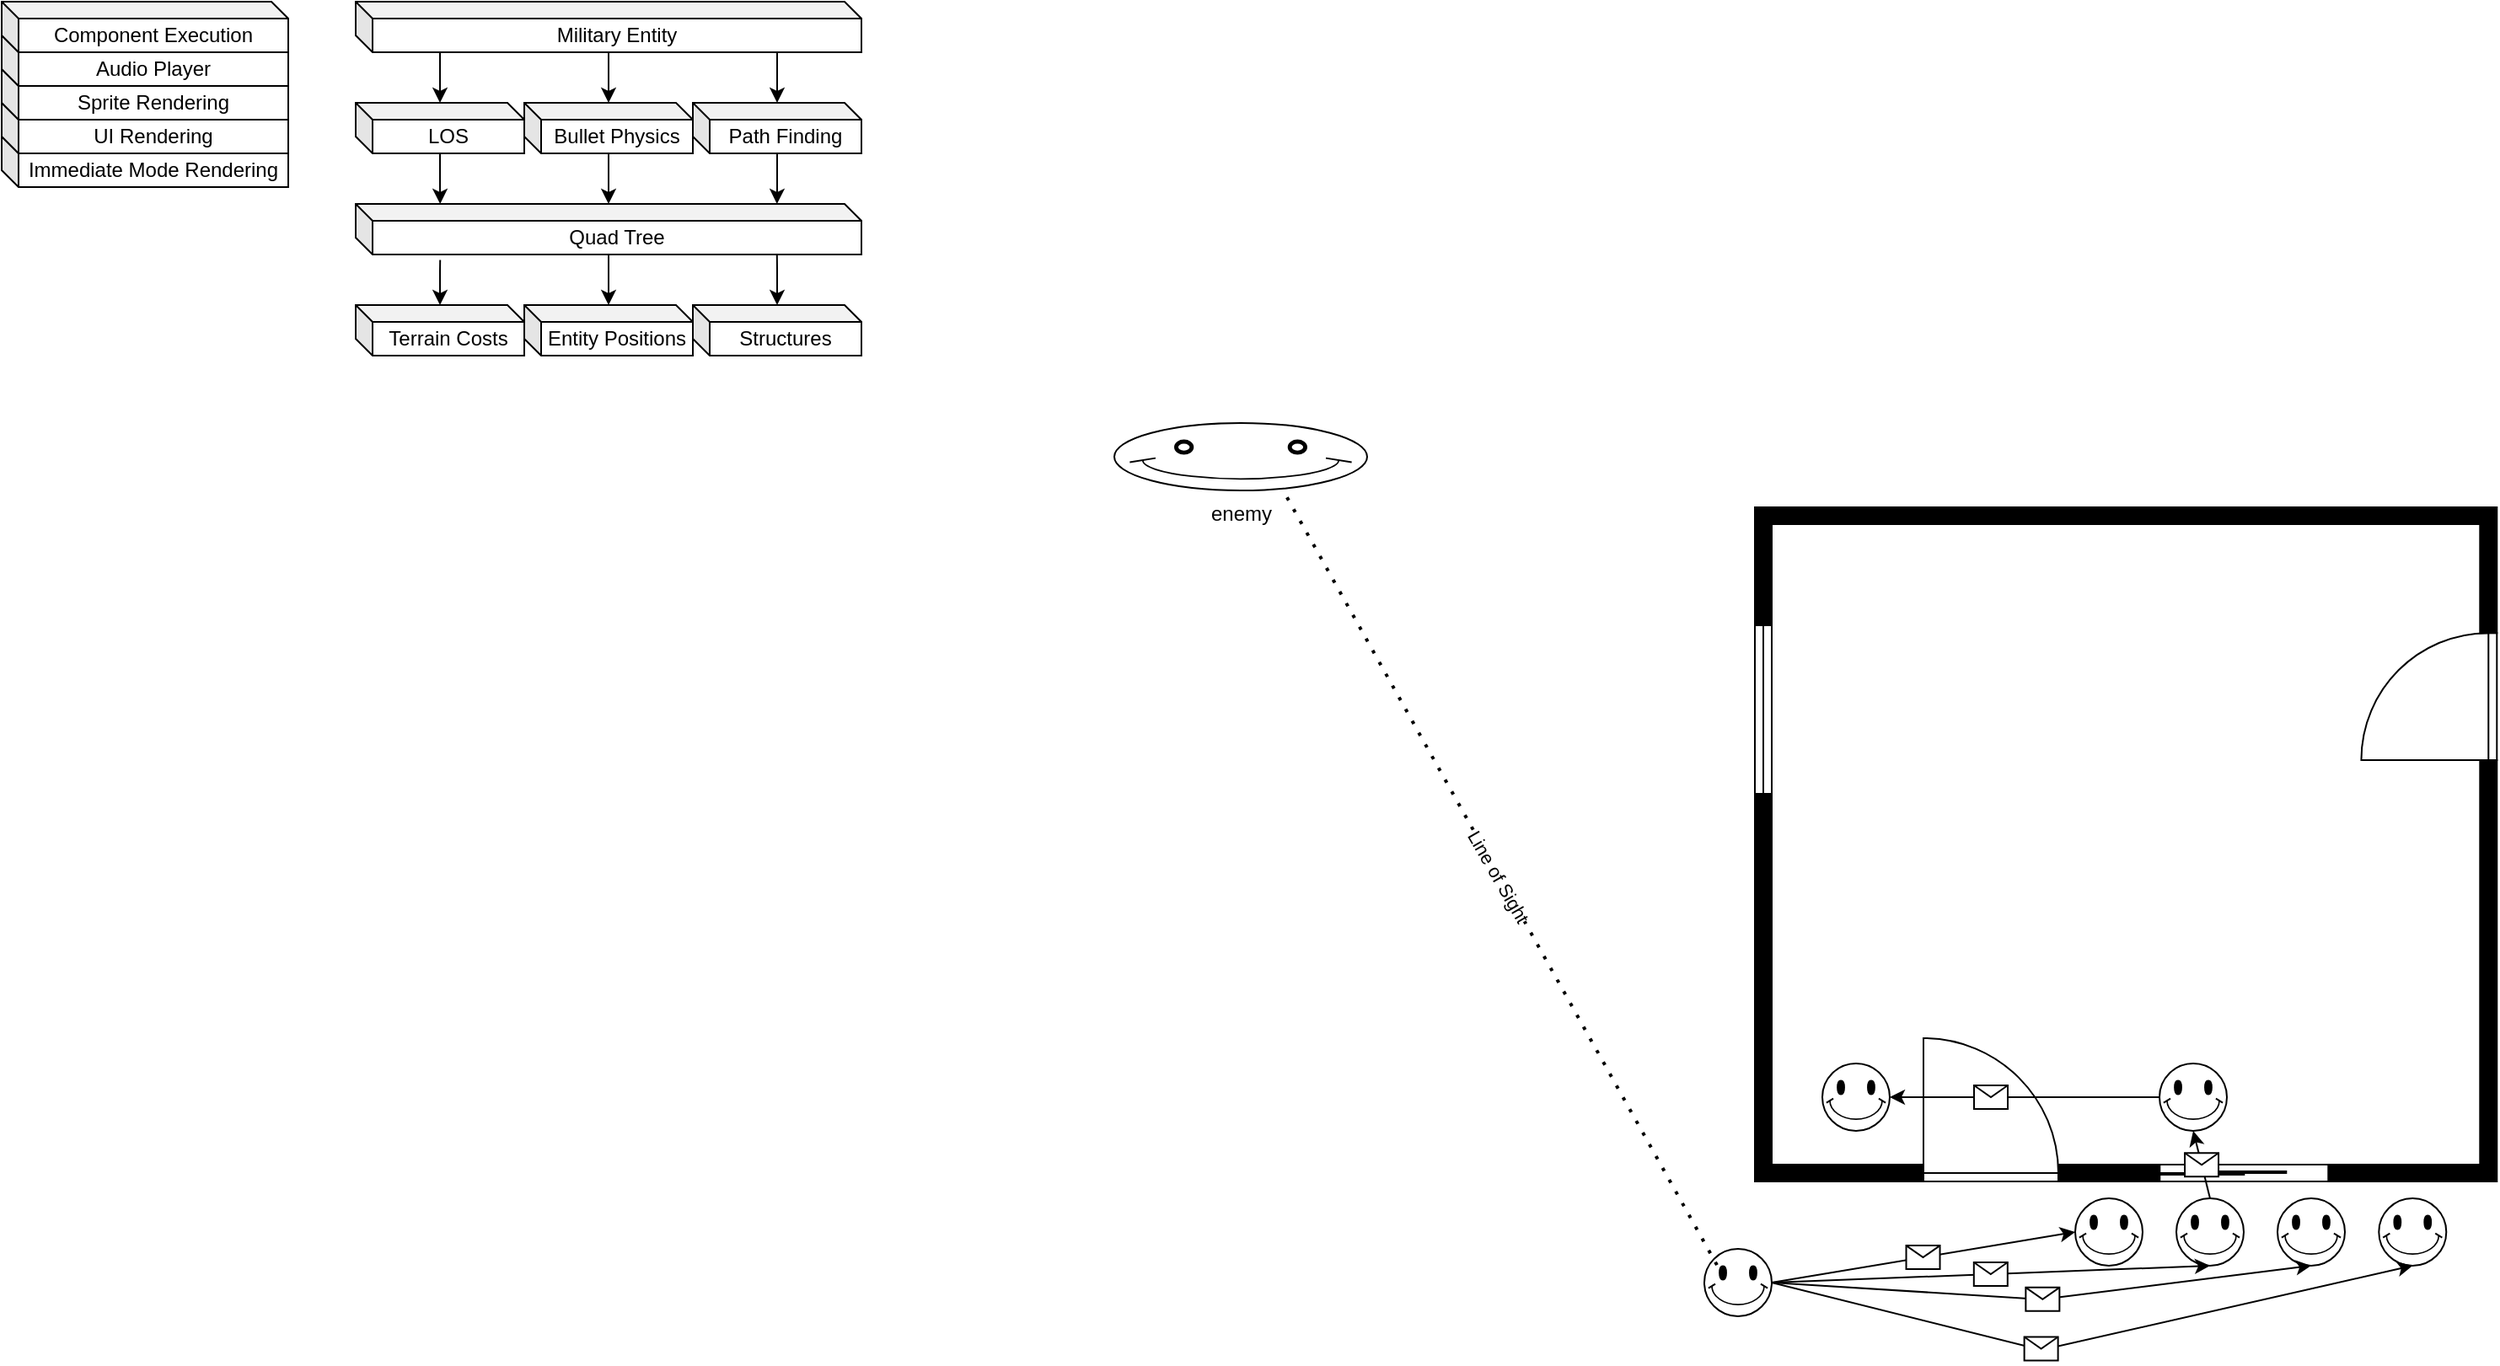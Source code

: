 <mxfile version="22.1.2" type="device">
  <diagram name="Page-1" id="Wt32AvasoYrse62VUaRr">
    <mxGraphModel dx="276" dy="170" grid="1" gridSize="10" guides="1" tooltips="1" connect="1" arrows="1" fold="1" page="1" pageScale="1" pageWidth="1920" pageHeight="1200" math="0" shadow="0">
      <root>
        <mxCell id="0" />
        <mxCell id="1" parent="0" />
        <mxCell id="zMRgdvd7SyovayltF2mc-54" style="edgeStyle=orthogonalEdgeStyle;rounded=0;orthogonalLoop=1;jettySize=auto;html=1;" edge="1" parent="1" source="zMRgdvd7SyovayltF2mc-1" target="zMRgdvd7SyovayltF2mc-50">
          <mxGeometry relative="1" as="geometry">
            <Array as="points">
              <mxPoint x="360" y="90" />
              <mxPoint x="360" y="90" />
            </Array>
          </mxGeometry>
        </mxCell>
        <mxCell id="zMRgdvd7SyovayltF2mc-55" style="edgeStyle=orthogonalEdgeStyle;rounded=0;orthogonalLoop=1;jettySize=auto;html=1;" edge="1" parent="1" source="zMRgdvd7SyovayltF2mc-1" target="zMRgdvd7SyovayltF2mc-51">
          <mxGeometry relative="1" as="geometry">
            <Array as="points">
              <mxPoint x="560" y="80" />
              <mxPoint x="560" y="80" />
            </Array>
          </mxGeometry>
        </mxCell>
        <mxCell id="zMRgdvd7SyovayltF2mc-59" style="edgeStyle=orthogonalEdgeStyle;rounded=0;orthogonalLoop=1;jettySize=auto;html=1;" edge="1" parent="1" source="zMRgdvd7SyovayltF2mc-1" target="zMRgdvd7SyovayltF2mc-58">
          <mxGeometry relative="1" as="geometry" />
        </mxCell>
        <mxCell id="zMRgdvd7SyovayltF2mc-1" value="Military Entity" style="shape=cube;whiteSpace=wrap;html=1;boundedLbl=1;backgroundOutline=1;darkOpacity=0.05;darkOpacity2=0.1;size=10;" vertex="1" parent="1">
          <mxGeometry x="310" y="40" width="300" height="30" as="geometry" />
        </mxCell>
        <mxCell id="zMRgdvd7SyovayltF2mc-50" value="LOS" style="shape=cube;whiteSpace=wrap;html=1;boundedLbl=1;backgroundOutline=1;darkOpacity=0.05;darkOpacity2=0.1;size=10;" vertex="1" parent="1">
          <mxGeometry x="310" y="100" width="100" height="30" as="geometry" />
        </mxCell>
        <mxCell id="zMRgdvd7SyovayltF2mc-51" value="Path Finding" style="shape=cube;whiteSpace=wrap;html=1;boundedLbl=1;backgroundOutline=1;darkOpacity=0.05;darkOpacity2=0.1;size=10;" vertex="1" parent="1">
          <mxGeometry x="510" y="100" width="100" height="30" as="geometry" />
        </mxCell>
        <mxCell id="zMRgdvd7SyovayltF2mc-52" value="Quad Tree" style="shape=cube;whiteSpace=wrap;html=1;boundedLbl=1;backgroundOutline=1;darkOpacity=0.05;darkOpacity2=0.1;size=10;" vertex="1" parent="1">
          <mxGeometry x="310" y="160" width="300" height="30" as="geometry" />
        </mxCell>
        <mxCell id="zMRgdvd7SyovayltF2mc-56" style="edgeStyle=orthogonalEdgeStyle;rounded=0;orthogonalLoop=1;jettySize=auto;html=1;entryX=0.833;entryY=0;entryDx=0;entryDy=0;entryPerimeter=0;" edge="1" parent="1" source="zMRgdvd7SyovayltF2mc-51" target="zMRgdvd7SyovayltF2mc-52">
          <mxGeometry relative="1" as="geometry" />
        </mxCell>
        <mxCell id="zMRgdvd7SyovayltF2mc-57" style="edgeStyle=orthogonalEdgeStyle;rounded=0;orthogonalLoop=1;jettySize=auto;html=1;entryX=0.167;entryY=0;entryDx=0;entryDy=0;entryPerimeter=0;" edge="1" parent="1" source="zMRgdvd7SyovayltF2mc-50" target="zMRgdvd7SyovayltF2mc-52">
          <mxGeometry relative="1" as="geometry" />
        </mxCell>
        <mxCell id="zMRgdvd7SyovayltF2mc-58" value="Bullet Physics" style="shape=cube;whiteSpace=wrap;html=1;boundedLbl=1;backgroundOutline=1;darkOpacity=0.05;darkOpacity2=0.1;size=10;" vertex="1" parent="1">
          <mxGeometry x="410" y="100" width="100" height="30" as="geometry" />
        </mxCell>
        <mxCell id="zMRgdvd7SyovayltF2mc-61" style="edgeStyle=orthogonalEdgeStyle;rounded=0;orthogonalLoop=1;jettySize=auto;html=1;entryX=0.5;entryY=0;entryDx=0;entryDy=0;entryPerimeter=0;" edge="1" parent="1" source="zMRgdvd7SyovayltF2mc-58" target="zMRgdvd7SyovayltF2mc-52">
          <mxGeometry relative="1" as="geometry" />
        </mxCell>
        <mxCell id="zMRgdvd7SyovayltF2mc-64" value="Terrain Costs" style="shape=cube;whiteSpace=wrap;html=1;boundedLbl=1;backgroundOutline=1;darkOpacity=0.05;darkOpacity2=0.1;size=10;" vertex="1" parent="1">
          <mxGeometry x="310" y="220" width="100" height="30" as="geometry" />
        </mxCell>
        <mxCell id="zMRgdvd7SyovayltF2mc-65" value="Entity Positions" style="shape=cube;whiteSpace=wrap;html=1;boundedLbl=1;backgroundOutline=1;darkOpacity=0.05;darkOpacity2=0.1;size=10;" vertex="1" parent="1">
          <mxGeometry x="410" y="220" width="100" height="30" as="geometry" />
        </mxCell>
        <mxCell id="zMRgdvd7SyovayltF2mc-66" value="Structures" style="shape=cube;whiteSpace=wrap;html=1;boundedLbl=1;backgroundOutline=1;darkOpacity=0.05;darkOpacity2=0.1;size=10;" vertex="1" parent="1">
          <mxGeometry x="510" y="220" width="100" height="30" as="geometry" />
        </mxCell>
        <mxCell id="zMRgdvd7SyovayltF2mc-67" style="edgeStyle=orthogonalEdgeStyle;rounded=0;orthogonalLoop=1;jettySize=auto;html=1;entryX=0.167;entryY=1.107;entryDx=0;entryDy=0;entryPerimeter=0;startArrow=classic;startFill=1;endArrow=none;endFill=0;" edge="1" parent="1" source="zMRgdvd7SyovayltF2mc-64" target="zMRgdvd7SyovayltF2mc-52">
          <mxGeometry relative="1" as="geometry" />
        </mxCell>
        <mxCell id="zMRgdvd7SyovayltF2mc-68" style="edgeStyle=orthogonalEdgeStyle;rounded=0;orthogonalLoop=1;jettySize=auto;html=1;entryX=0.5;entryY=1;entryDx=0;entryDy=0;entryPerimeter=0;startArrow=classic;startFill=1;endArrow=none;endFill=0;" edge="1" parent="1" source="zMRgdvd7SyovayltF2mc-65" target="zMRgdvd7SyovayltF2mc-52">
          <mxGeometry relative="1" as="geometry" />
        </mxCell>
        <mxCell id="zMRgdvd7SyovayltF2mc-69" style="edgeStyle=orthogonalEdgeStyle;rounded=0;orthogonalLoop=1;jettySize=auto;html=1;entryX=0.833;entryY=1;entryDx=0;entryDy=0;entryPerimeter=0;startArrow=classic;startFill=1;endArrow=none;endFill=0;" edge="1" parent="1" source="zMRgdvd7SyovayltF2mc-66" target="zMRgdvd7SyovayltF2mc-52">
          <mxGeometry relative="1" as="geometry" />
        </mxCell>
        <mxCell id="zMRgdvd7SyovayltF2mc-63" value="Immediate Mode Rendering" style="shape=cube;whiteSpace=wrap;html=1;boundedLbl=1;backgroundOutline=1;darkOpacity=0.05;darkOpacity2=0.1;size=10;" vertex="1" parent="1">
          <mxGeometry x="100" y="120" width="170" height="30" as="geometry" />
        </mxCell>
        <mxCell id="zMRgdvd7SyovayltF2mc-62" value="UI Rendering" style="shape=cube;whiteSpace=wrap;html=1;boundedLbl=1;backgroundOutline=1;darkOpacity=0.05;darkOpacity2=0.1;size=10;" vertex="1" parent="1">
          <mxGeometry x="100" y="100" width="170" height="30" as="geometry" />
        </mxCell>
        <mxCell id="zMRgdvd7SyovayltF2mc-2" value="Sprite Rendering" style="shape=cube;whiteSpace=wrap;html=1;boundedLbl=1;backgroundOutline=1;darkOpacity=0.05;darkOpacity2=0.1;size=10;" vertex="1" parent="1">
          <mxGeometry x="100" y="80" width="170" height="30" as="geometry" />
        </mxCell>
        <mxCell id="zMRgdvd7SyovayltF2mc-49" value="Audio Player" style="shape=cube;whiteSpace=wrap;html=1;boundedLbl=1;backgroundOutline=1;darkOpacity=0.05;darkOpacity2=0.1;size=10;" vertex="1" parent="1">
          <mxGeometry x="100" y="60" width="170" height="30" as="geometry" />
        </mxCell>
        <mxCell id="zMRgdvd7SyovayltF2mc-18" value="Component Execution" style="shape=cube;whiteSpace=wrap;html=1;boundedLbl=1;backgroundOutline=1;darkOpacity=0.05;darkOpacity2=0.1;size=10;" vertex="1" parent="1">
          <mxGeometry x="100" y="40" width="170" height="30" as="geometry" />
        </mxCell>
        <mxCell id="zMRgdvd7SyovayltF2mc-76" value="" style="verticalLabelPosition=bottom;verticalAlign=top;html=1;shape=mxgraph.basic.smiley" vertex="1" parent="1">
          <mxGeometry x="1110" y="780" width="40" height="40" as="geometry" />
        </mxCell>
        <mxCell id="zMRgdvd7SyovayltF2mc-79" value="" style="verticalLabelPosition=bottom;verticalAlign=top;html=1;shape=mxgraph.basic.smiley" vertex="1" parent="1">
          <mxGeometry x="1510.15" y="750" width="40" height="40" as="geometry" />
        </mxCell>
        <mxCell id="zMRgdvd7SyovayltF2mc-80" value="" style="verticalLabelPosition=bottom;verticalAlign=top;html=1;shape=mxgraph.basic.smiley" vertex="1" parent="1">
          <mxGeometry x="1330" y="750" width="40" height="40" as="geometry" />
        </mxCell>
        <mxCell id="zMRgdvd7SyovayltF2mc-81" value="" style="verticalLabelPosition=bottom;verticalAlign=top;html=1;shape=mxgraph.basic.smiley" vertex="1" parent="1">
          <mxGeometry x="1450" y="750" width="40" height="40" as="geometry" />
        </mxCell>
        <mxCell id="zMRgdvd7SyovayltF2mc-82" value="" style="verticalLabelPosition=bottom;verticalAlign=top;html=1;shape=mxgraph.basic.smiley" vertex="1" parent="1">
          <mxGeometry x="1390" y="750" width="40" height="40" as="geometry" />
        </mxCell>
        <mxCell id="zMRgdvd7SyovayltF2mc-83" value="" style="verticalLabelPosition=bottom;verticalAlign=top;html=1;shape=mxgraph.basic.smiley" vertex="1" parent="1">
          <mxGeometry x="1380" y="670" width="40" height="40" as="geometry" />
        </mxCell>
        <mxCell id="zMRgdvd7SyovayltF2mc-84" value="" style="verticalLabelPosition=bottom;verticalAlign=top;html=1;shape=mxgraph.basic.smiley" vertex="1" parent="1">
          <mxGeometry x="1180" y="670" width="40" height="40" as="geometry" />
        </mxCell>
        <mxCell id="zMRgdvd7SyovayltF2mc-89" value="" style="verticalLabelPosition=bottom;html=1;verticalAlign=top;align=center;shape=mxgraph.floorplan.doorRight;aspect=fixed;rotation=0;direction=south;" vertex="1" parent="1">
          <mxGeometry x="1500" y="414.57" width="80.15" height="75.43" as="geometry" />
        </mxCell>
        <mxCell id="zMRgdvd7SyovayltF2mc-92" value="" style="verticalLabelPosition=bottom;html=1;verticalAlign=top;align=center;shape=mxgraph.floorplan.wallCorner;fillColor=strokeColor;direction=west;" vertex="1" parent="1">
          <mxGeometry x="1480.15" y="490" width="100" height="250" as="geometry" />
        </mxCell>
        <mxCell id="zMRgdvd7SyovayltF2mc-93" value="" style="verticalLabelPosition=bottom;html=1;verticalAlign=top;align=center;shape=mxgraph.floorplan.wallCorner;fillColor=strokeColor;direction=south;" vertex="1" parent="1">
          <mxGeometry x="1140" y="340" width="440.15" height="74.57" as="geometry" />
        </mxCell>
        <mxCell id="zMRgdvd7SyovayltF2mc-94" value="" style="verticalLabelPosition=bottom;html=1;verticalAlign=top;align=center;shape=mxgraph.floorplan.window;direction=south;" vertex="1" parent="1">
          <mxGeometry x="1140" y="410" width="10" height="100" as="geometry" />
        </mxCell>
        <mxCell id="zMRgdvd7SyovayltF2mc-95" value="" style="verticalLabelPosition=bottom;html=1;verticalAlign=top;align=center;shape=mxgraph.floorplan.wallCorner;fillColor=strokeColor;direction=east;" vertex="1" parent="1">
          <mxGeometry x="1140" y="340" width="100" height="70" as="geometry" />
        </mxCell>
        <mxCell id="zMRgdvd7SyovayltF2mc-96" value="" style="verticalLabelPosition=bottom;html=1;verticalAlign=top;align=center;shape=mxgraph.floorplan.wallCorner;fillColor=strokeColor;direction=north;" vertex="1" parent="1">
          <mxGeometry x="1140" y="510" width="100" height="230" as="geometry" />
        </mxCell>
        <mxCell id="zMRgdvd7SyovayltF2mc-97" value="" style="verticalLabelPosition=bottom;html=1;verticalAlign=top;align=center;shape=mxgraph.floorplan.doorRight;aspect=fixed;direction=west;" vertex="1" parent="1">
          <mxGeometry x="1240" y="655" width="80" height="85" as="geometry" />
        </mxCell>
        <mxCell id="zMRgdvd7SyovayltF2mc-98" value="" style="verticalLabelPosition=bottom;html=1;verticalAlign=top;align=center;shape=mxgraph.floorplan.windowGlider;dx=0.25;direction=east;" vertex="1" parent="1">
          <mxGeometry x="1380.15" y="730" width="100" height="10" as="geometry" />
        </mxCell>
        <mxCell id="zMRgdvd7SyovayltF2mc-99" value="" style="verticalLabelPosition=bottom;html=1;verticalAlign=top;align=center;shape=mxgraph.floorplan.wall;fillColor=strokeColor;direction=east;" vertex="1" parent="1">
          <mxGeometry x="1320" y="730" width="60" height="10" as="geometry" />
        </mxCell>
        <mxCell id="zMRgdvd7SyovayltF2mc-107" value="enemy" style="verticalLabelPosition=bottom;verticalAlign=top;html=1;shape=mxgraph.basic.smiley" vertex="1" parent="1">
          <mxGeometry x="760" y="290" width="150" height="40" as="geometry" />
        </mxCell>
        <mxCell id="zMRgdvd7SyovayltF2mc-109" value="" style="endArrow=none;dashed=1;html=1;dashPattern=1 3;strokeWidth=2;rounded=0;entryX=0.251;entryY=0.353;entryDx=0;entryDy=0;entryPerimeter=0;exitX=0.683;exitY=1.103;exitDx=0;exitDy=0;exitPerimeter=0;" edge="1" parent="1" source="zMRgdvd7SyovayltF2mc-107" target="zMRgdvd7SyovayltF2mc-76">
          <mxGeometry width="50" height="50" relative="1" as="geometry">
            <mxPoint x="970" y="530" as="sourcePoint" />
            <mxPoint x="1020" y="480" as="targetPoint" />
          </mxGeometry>
        </mxCell>
        <mxCell id="zMRgdvd7SyovayltF2mc-110" value="Line of Sight" style="edgeLabel;html=1;align=center;verticalAlign=middle;resizable=0;points=[];rotation=60;" vertex="1" connectable="0" parent="zMRgdvd7SyovayltF2mc-109">
          <mxGeometry x="-0.025" relative="1" as="geometry">
            <mxPoint as="offset" />
          </mxGeometry>
        </mxCell>
        <mxCell id="zMRgdvd7SyovayltF2mc-111" value="" style="endArrow=classic;html=1;rounded=0;exitX=1;exitY=0.5;exitDx=0;exitDy=0;exitPerimeter=0;entryX=0;entryY=0.5;entryDx=0;entryDy=0;entryPerimeter=0;" edge="1" parent="1" source="zMRgdvd7SyovayltF2mc-76" target="zMRgdvd7SyovayltF2mc-80">
          <mxGeometry relative="1" as="geometry">
            <mxPoint x="1220" y="800" as="sourcePoint" />
            <mxPoint x="1290" y="830" as="targetPoint" />
          </mxGeometry>
        </mxCell>
        <mxCell id="zMRgdvd7SyovayltF2mc-112" value="" style="shape=message;html=1;outlineConnect=0;" vertex="1" parent="zMRgdvd7SyovayltF2mc-111">
          <mxGeometry width="20" height="14" relative="1" as="geometry">
            <mxPoint x="-10" y="-7" as="offset" />
          </mxGeometry>
        </mxCell>
        <mxCell id="zMRgdvd7SyovayltF2mc-113" value="" style="endArrow=classic;html=1;rounded=0;exitX=1;exitY=0.5;exitDx=0;exitDy=0;exitPerimeter=0;entryX=0.5;entryY=1;entryDx=0;entryDy=0;entryPerimeter=0;" edge="1" parent="1" source="zMRgdvd7SyovayltF2mc-76" target="zMRgdvd7SyovayltF2mc-82">
          <mxGeometry relative="1" as="geometry">
            <mxPoint x="1160" y="810" as="sourcePoint" />
            <mxPoint x="1340" y="780" as="targetPoint" />
          </mxGeometry>
        </mxCell>
        <mxCell id="zMRgdvd7SyovayltF2mc-114" value="" style="shape=message;html=1;outlineConnect=0;" vertex="1" parent="zMRgdvd7SyovayltF2mc-113">
          <mxGeometry width="20" height="14" relative="1" as="geometry">
            <mxPoint x="-10" y="-7" as="offset" />
          </mxGeometry>
        </mxCell>
        <mxCell id="zMRgdvd7SyovayltF2mc-115" value="" style="endArrow=classic;html=1;rounded=0;exitX=1;exitY=0.5;exitDx=0;exitDy=0;exitPerimeter=0;entryX=0.5;entryY=1;entryDx=0;entryDy=0;entryPerimeter=0;" edge="1" parent="1" source="zMRgdvd7SyovayltF2mc-76" target="zMRgdvd7SyovayltF2mc-81">
          <mxGeometry relative="1" as="geometry">
            <mxPoint x="1170" y="820" as="sourcePoint" />
            <mxPoint x="1350" y="790" as="targetPoint" />
            <Array as="points">
              <mxPoint x="1310" y="810" />
            </Array>
          </mxGeometry>
        </mxCell>
        <mxCell id="zMRgdvd7SyovayltF2mc-116" value="" style="shape=message;html=1;outlineConnect=0;" vertex="1" parent="zMRgdvd7SyovayltF2mc-115">
          <mxGeometry width="20" height="14" relative="1" as="geometry">
            <mxPoint x="-10" y="-7" as="offset" />
          </mxGeometry>
        </mxCell>
        <mxCell id="zMRgdvd7SyovayltF2mc-123" value="" style="endArrow=classic;html=1;rounded=0;exitX=1;exitY=0.5;exitDx=0;exitDy=0;exitPerimeter=0;entryX=0.5;entryY=1;entryDx=0;entryDy=0;entryPerimeter=0;" edge="1" parent="1" source="zMRgdvd7SyovayltF2mc-76" target="zMRgdvd7SyovayltF2mc-79">
          <mxGeometry relative="1" as="geometry">
            <mxPoint x="1290" y="800" as="sourcePoint" />
            <mxPoint x="1390" y="800" as="targetPoint" />
            <Array as="points">
              <mxPoint x="1310" y="840" />
            </Array>
          </mxGeometry>
        </mxCell>
        <mxCell id="zMRgdvd7SyovayltF2mc-124" value="" style="shape=message;html=1;outlineConnect=0;" vertex="1" parent="zMRgdvd7SyovayltF2mc-123">
          <mxGeometry width="20" height="14" relative="1" as="geometry">
            <mxPoint x="-40" y="-1" as="offset" />
          </mxGeometry>
        </mxCell>
        <mxCell id="zMRgdvd7SyovayltF2mc-126" value="" style="endArrow=classic;html=1;rounded=0;exitX=0.5;exitY=0;exitDx=0;exitDy=0;exitPerimeter=0;entryX=0.5;entryY=1;entryDx=0;entryDy=0;entryPerimeter=0;" edge="1" parent="1" source="zMRgdvd7SyovayltF2mc-82" target="zMRgdvd7SyovayltF2mc-83">
          <mxGeometry relative="1" as="geometry">
            <mxPoint x="1230" y="730" as="sourcePoint" />
            <mxPoint x="1330" y="730" as="targetPoint" />
          </mxGeometry>
        </mxCell>
        <mxCell id="zMRgdvd7SyovayltF2mc-127" value="" style="shape=message;html=1;outlineConnect=0;" vertex="1" parent="zMRgdvd7SyovayltF2mc-126">
          <mxGeometry width="20" height="14" relative="1" as="geometry">
            <mxPoint x="-10" y="-7" as="offset" />
          </mxGeometry>
        </mxCell>
        <mxCell id="zMRgdvd7SyovayltF2mc-128" value="" style="endArrow=classic;html=1;rounded=0;exitX=0;exitY=0.5;exitDx=0;exitDy=0;exitPerimeter=0;entryX=1;entryY=0.5;entryDx=0;entryDy=0;entryPerimeter=0;" edge="1" parent="1" source="zMRgdvd7SyovayltF2mc-83" target="zMRgdvd7SyovayltF2mc-84">
          <mxGeometry relative="1" as="geometry">
            <mxPoint x="1230" y="730" as="sourcePoint" />
            <mxPoint x="1330" y="730" as="targetPoint" />
          </mxGeometry>
        </mxCell>
        <mxCell id="zMRgdvd7SyovayltF2mc-129" value="" style="shape=message;html=1;outlineConnect=0;" vertex="1" parent="zMRgdvd7SyovayltF2mc-128">
          <mxGeometry width="20" height="14" relative="1" as="geometry">
            <mxPoint x="-30" y="-7" as="offset" />
          </mxGeometry>
        </mxCell>
      </root>
    </mxGraphModel>
  </diagram>
</mxfile>
